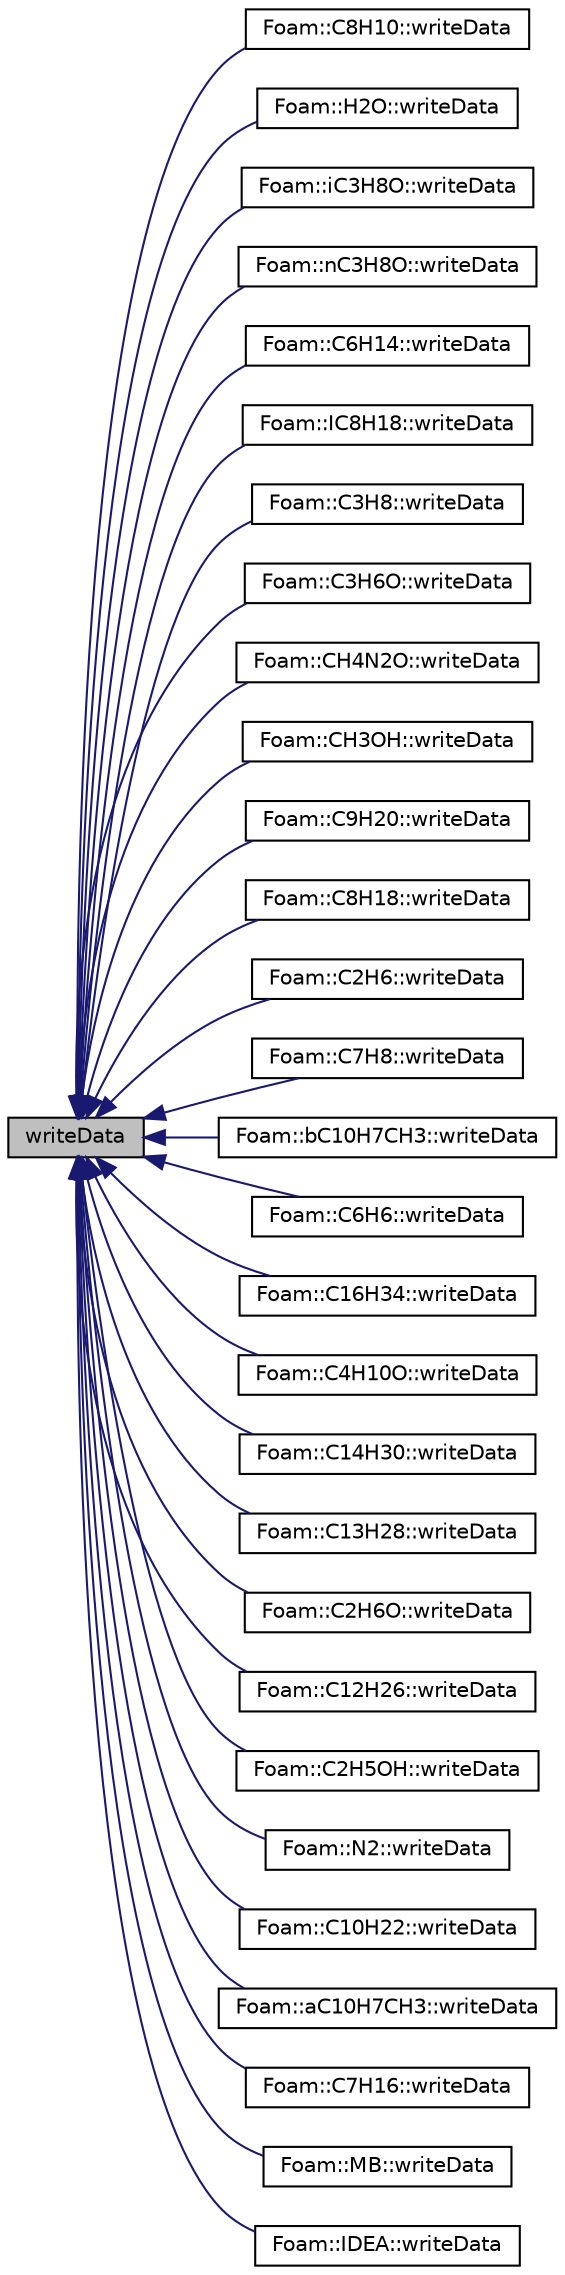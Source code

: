 digraph "writeData"
{
  bgcolor="transparent";
  edge [fontname="Helvetica",fontsize="10",labelfontname="Helvetica",labelfontsize="10"];
  node [fontname="Helvetica",fontsize="10",shape=record];
  rankdir="LR";
  Node75 [label="writeData",height=0.2,width=0.4,color="black", fillcolor="grey75", style="filled", fontcolor="black"];
  Node75 -> Node76 [dir="back",color="midnightblue",fontsize="10",style="solid",fontname="Helvetica"];
  Node76 [label="Foam::C8H10::writeData",height=0.2,width=0.4,color="black",URL="$a31253.html#a4a9a5e81ef203c89a365d47f0acc39b9",tooltip="Write the function coefficients. "];
  Node75 -> Node77 [dir="back",color="midnightblue",fontsize="10",style="solid",fontname="Helvetica"];
  Node77 [label="Foam::H2O::writeData",height=0.2,width=0.4,color="black",URL="$a31273.html#a4a9a5e81ef203c89a365d47f0acc39b9",tooltip="Write the function coefficients. "];
  Node75 -> Node78 [dir="back",color="midnightblue",fontsize="10",style="solid",fontname="Helvetica"];
  Node78 [label="Foam::iC3H8O::writeData",height=0.2,width=0.4,color="black",URL="$a31277.html#a4a9a5e81ef203c89a365d47f0acc39b9",tooltip="Write the function coefficients. "];
  Node75 -> Node79 [dir="back",color="midnightblue",fontsize="10",style="solid",fontname="Helvetica"];
  Node79 [label="Foam::nC3H8O::writeData",height=0.2,width=0.4,color="black",URL="$a31301.html#a4a9a5e81ef203c89a365d47f0acc39b9",tooltip="Write the function coefficients. "];
  Node75 -> Node80 [dir="back",color="midnightblue",fontsize="10",style="solid",fontname="Helvetica"];
  Node80 [label="Foam::C6H14::writeData",height=0.2,width=0.4,color="black",URL="$a31237.html#a4a9a5e81ef203c89a365d47f0acc39b9",tooltip="Write the function coefficients. "];
  Node75 -> Node81 [dir="back",color="midnightblue",fontsize="10",style="solid",fontname="Helvetica"];
  Node81 [label="Foam::IC8H18::writeData",height=0.2,width=0.4,color="black",URL="$a31281.html#a4a9a5e81ef203c89a365d47f0acc39b9",tooltip="Write the function coefficients. "];
  Node75 -> Node82 [dir="back",color="midnightblue",fontsize="10",style="solid",fontname="Helvetica"];
  Node82 [label="Foam::C3H8::writeData",height=0.2,width=0.4,color="black",URL="$a31229.html#a4a9a5e81ef203c89a365d47f0acc39b9",tooltip="Write the function coefficients. "];
  Node75 -> Node83 [dir="back",color="midnightblue",fontsize="10",style="solid",fontname="Helvetica"];
  Node83 [label="Foam::C3H6O::writeData",height=0.2,width=0.4,color="black",URL="$a31225.html#a4a9a5e81ef203c89a365d47f0acc39b9",tooltip="Write the function coefficients. "];
  Node75 -> Node84 [dir="back",color="midnightblue",fontsize="10",style="solid",fontname="Helvetica"];
  Node84 [label="Foam::CH4N2O::writeData",height=0.2,width=0.4,color="black",URL="$a31269.html#a4a9a5e81ef203c89a365d47f0acc39b9",tooltip="Write the function coefficients. "];
  Node75 -> Node85 [dir="back",color="midnightblue",fontsize="10",style="solid",fontname="Helvetica"];
  Node85 [label="Foam::CH3OH::writeData",height=0.2,width=0.4,color="black",URL="$a31265.html#a4a9a5e81ef203c89a365d47f0acc39b9",tooltip="Write the function coefficients. "];
  Node75 -> Node86 [dir="back",color="midnightblue",fontsize="10",style="solid",fontname="Helvetica"];
  Node86 [label="Foam::C9H20::writeData",height=0.2,width=0.4,color="black",URL="$a31261.html#a4a9a5e81ef203c89a365d47f0acc39b9",tooltip="Write the function coefficients. "];
  Node75 -> Node87 [dir="back",color="midnightblue",fontsize="10",style="solid",fontname="Helvetica"];
  Node87 [label="Foam::C8H18::writeData",height=0.2,width=0.4,color="black",URL="$a31257.html#a4a9a5e81ef203c89a365d47f0acc39b9",tooltip="Write the function coefficients. "];
  Node75 -> Node88 [dir="back",color="midnightblue",fontsize="10",style="solid",fontname="Helvetica"];
  Node88 [label="Foam::C2H6::writeData",height=0.2,width=0.4,color="black",URL="$a31217.html#a4a9a5e81ef203c89a365d47f0acc39b9",tooltip="Write the function coefficients. "];
  Node75 -> Node89 [dir="back",color="midnightblue",fontsize="10",style="solid",fontname="Helvetica"];
  Node89 [label="Foam::C7H8::writeData",height=0.2,width=0.4,color="black",URL="$a31249.html#a4a9a5e81ef203c89a365d47f0acc39b9",tooltip="Write the function coefficients. "];
  Node75 -> Node90 [dir="back",color="midnightblue",fontsize="10",style="solid",fontname="Helvetica"];
  Node90 [label="Foam::bC10H7CH3::writeData",height=0.2,width=0.4,color="black",URL="$a31189.html#a4a9a5e81ef203c89a365d47f0acc39b9",tooltip="Write the function coefficients. "];
  Node75 -> Node91 [dir="back",color="midnightblue",fontsize="10",style="solid",fontname="Helvetica"];
  Node91 [label="Foam::C6H6::writeData",height=0.2,width=0.4,color="black",URL="$a31241.html#a4a9a5e81ef203c89a365d47f0acc39b9",tooltip="Write the function coefficients. "];
  Node75 -> Node92 [dir="back",color="midnightblue",fontsize="10",style="solid",fontname="Helvetica"];
  Node92 [label="Foam::C16H34::writeData",height=0.2,width=0.4,color="black",URL="$a31209.html#a4a9a5e81ef203c89a365d47f0acc39b9",tooltip="Write the function coefficients. "];
  Node75 -> Node93 [dir="back",color="midnightblue",fontsize="10",style="solid",fontname="Helvetica"];
  Node93 [label="Foam::C4H10O::writeData",height=0.2,width=0.4,color="black",URL="$a31233.html#a4a9a5e81ef203c89a365d47f0acc39b9",tooltip="Write the function coefficients. "];
  Node75 -> Node94 [dir="back",color="midnightblue",fontsize="10",style="solid",fontname="Helvetica"];
  Node94 [label="Foam::C14H30::writeData",height=0.2,width=0.4,color="black",URL="$a31205.html#a4a9a5e81ef203c89a365d47f0acc39b9",tooltip="Write the function coefficients. "];
  Node75 -> Node95 [dir="back",color="midnightblue",fontsize="10",style="solid",fontname="Helvetica"];
  Node95 [label="Foam::C13H28::writeData",height=0.2,width=0.4,color="black",URL="$a31201.html#a4a9a5e81ef203c89a365d47f0acc39b9",tooltip="Write the function coefficients. "];
  Node75 -> Node96 [dir="back",color="midnightblue",fontsize="10",style="solid",fontname="Helvetica"];
  Node96 [label="Foam::C2H6O::writeData",height=0.2,width=0.4,color="black",URL="$a31221.html#a4a9a5e81ef203c89a365d47f0acc39b9",tooltip="Write the function coefficients. "];
  Node75 -> Node97 [dir="back",color="midnightblue",fontsize="10",style="solid",fontname="Helvetica"];
  Node97 [label="Foam::C12H26::writeData",height=0.2,width=0.4,color="black",URL="$a31197.html#a4a9a5e81ef203c89a365d47f0acc39b9",tooltip="Write the function coefficients. "];
  Node75 -> Node98 [dir="back",color="midnightblue",fontsize="10",style="solid",fontname="Helvetica"];
  Node98 [label="Foam::C2H5OH::writeData",height=0.2,width=0.4,color="black",URL="$a31213.html#a4a9a5e81ef203c89a365d47f0acc39b9",tooltip="Write the function coefficients. "];
  Node75 -> Node99 [dir="back",color="midnightblue",fontsize="10",style="solid",fontname="Helvetica"];
  Node99 [label="Foam::N2::writeData",height=0.2,width=0.4,color="black",URL="$a31297.html#a4a9a5e81ef203c89a365d47f0acc39b9",tooltip="Write the function coefficients. "];
  Node75 -> Node100 [dir="back",color="midnightblue",fontsize="10",style="solid",fontname="Helvetica"];
  Node100 [label="Foam::C10H22::writeData",height=0.2,width=0.4,color="black",URL="$a31193.html#a4a9a5e81ef203c89a365d47f0acc39b9",tooltip="Write the function coefficients. "];
  Node75 -> Node101 [dir="back",color="midnightblue",fontsize="10",style="solid",fontname="Helvetica"];
  Node101 [label="Foam::aC10H7CH3::writeData",height=0.2,width=0.4,color="black",URL="$a31181.html#a4a9a5e81ef203c89a365d47f0acc39b9",tooltip="Write the function coefficients. "];
  Node75 -> Node102 [dir="back",color="midnightblue",fontsize="10",style="solid",fontname="Helvetica"];
  Node102 [label="Foam::C7H16::writeData",height=0.2,width=0.4,color="black",URL="$a31245.html#a4a9a5e81ef203c89a365d47f0acc39b9",tooltip="Write the function coefficients. "];
  Node75 -> Node103 [dir="back",color="midnightblue",fontsize="10",style="solid",fontname="Helvetica"];
  Node103 [label="Foam::MB::writeData",height=0.2,width=0.4,color="black",URL="$a31293.html#a4a9a5e81ef203c89a365d47f0acc39b9",tooltip="Write the function coefficients. "];
  Node75 -> Node104 [dir="back",color="midnightblue",fontsize="10",style="solid",fontname="Helvetica"];
  Node104 [label="Foam::IDEA::writeData",height=0.2,width=0.4,color="black",URL="$a31285.html#a4a9a5e81ef203c89a365d47f0acc39b9",tooltip="Write the function coefficients. "];
}
